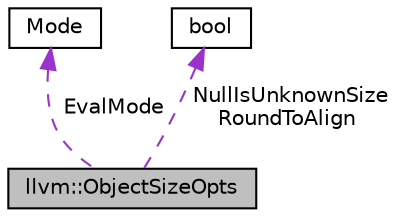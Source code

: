 digraph "llvm::ObjectSizeOpts"
{
 // LATEX_PDF_SIZE
  bgcolor="transparent";
  edge [fontname="Helvetica",fontsize="10",labelfontname="Helvetica",labelfontsize="10"];
  node [fontname="Helvetica",fontsize="10",shape="box"];
  Node1 [label="llvm::ObjectSizeOpts",height=0.2,width=0.4,color="black", fillcolor="grey75", style="filled", fontcolor="black",tooltip="Various options to control the behavior of getObjectSize."];
  Node2 -> Node1 [dir="back",color="darkorchid3",fontsize="10",style="dashed",label=" EvalMode" ,fontname="Helvetica"];
  Node2 [label="Mode",height=0.2,width=0.4,color="black",tooltip=" "];
  Node3 -> Node1 [dir="back",color="darkorchid3",fontsize="10",style="dashed",label=" NullIsUnknownSize\nRoundToAlign" ,fontname="Helvetica"];
  Node3 [label="bool",height=0.2,width=0.4,color="black",URL="$classbool.html",tooltip=" "];
}
